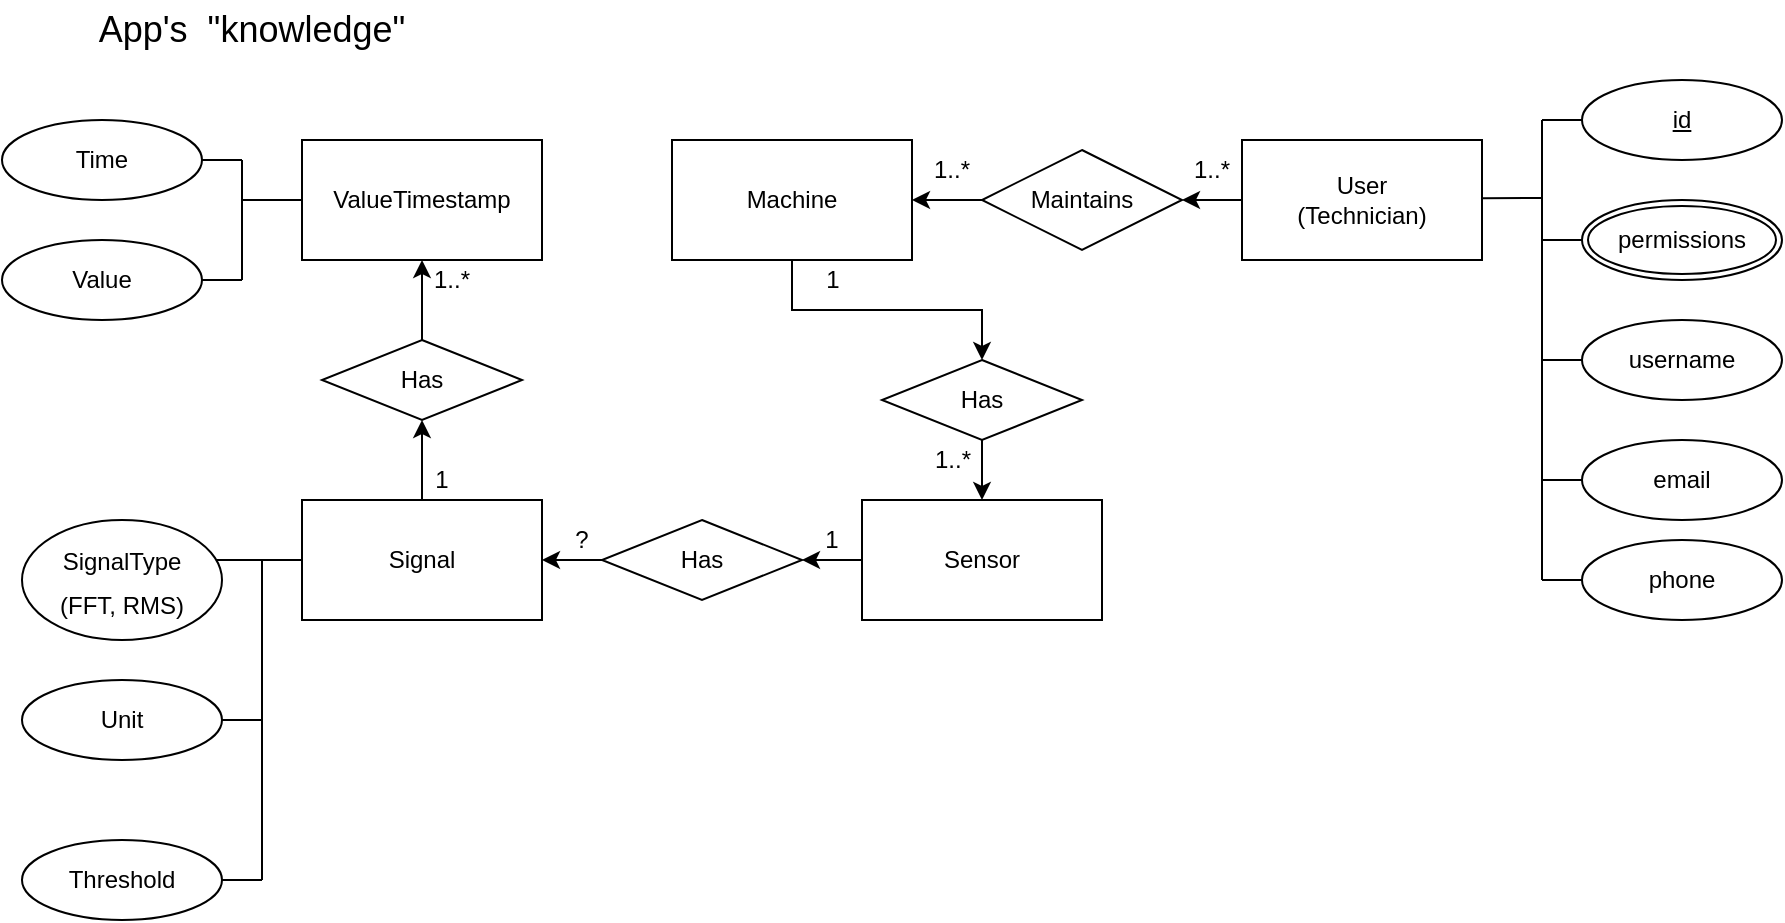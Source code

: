 <mxfile version="13.6.4" type="github">
  <diagram id="A_K9iTcbYyTkNCHJsZhD" name="Page-1">
    <mxGraphModel dx="1020" dy="614" grid="1" gridSize="10" guides="1" tooltips="1" connect="1" arrows="1" fold="1" page="1" pageScale="1" pageWidth="827" pageHeight="1169" math="0" shadow="0">
      <root>
        <mxCell id="0" />
        <mxCell id="1" parent="0" />
        <mxCell id="Ka7_JeoY7FTha2EHZpds-73" style="edgeStyle=orthogonalEdgeStyle;rounded=0;orthogonalLoop=1;jettySize=auto;html=1;exitX=0.5;exitY=1;exitDx=0;exitDy=0;entryX=0.5;entryY=0;entryDx=0;entryDy=0;" parent="1" source="Ka7_JeoY7FTha2EHZpds-1" target="Ka7_JeoY7FTha2EHZpds-28" edge="1">
          <mxGeometry relative="1" as="geometry" />
        </mxCell>
        <mxCell id="Ka7_JeoY7FTha2EHZpds-1" value="" style="rounded=0;whiteSpace=wrap;html=1;" parent="1" vertex="1">
          <mxGeometry x="385" y="100" width="120" height="60" as="geometry" />
        </mxCell>
        <mxCell id="Ka7_JeoY7FTha2EHZpds-2" value="Machine" style="text;html=1;strokeColor=none;fillColor=none;align=center;verticalAlign=middle;whiteSpace=wrap;rounded=0;" parent="1" vertex="1">
          <mxGeometry x="415" y="120" width="60" height="20" as="geometry" />
        </mxCell>
        <mxCell id="Ka7_JeoY7FTha2EHZpds-81" style="edgeStyle=orthogonalEdgeStyle;rounded=0;orthogonalLoop=1;jettySize=auto;html=1;exitX=0;exitY=0.5;exitDx=0;exitDy=0;entryX=1;entryY=0.5;entryDx=0;entryDy=0;" parent="1" source="Ka7_JeoY7FTha2EHZpds-3" target="Ka7_JeoY7FTha2EHZpds-78" edge="1">
          <mxGeometry relative="1" as="geometry" />
        </mxCell>
        <mxCell id="Ka7_JeoY7FTha2EHZpds-3" value="Sensor" style="rounded=0;whiteSpace=wrap;html=1;" parent="1" vertex="1">
          <mxGeometry x="480" y="280" width="120" height="60" as="geometry" />
        </mxCell>
        <mxCell id="Ka7_JeoY7FTha2EHZpds-5" value="1" style="text;html=1;align=center;verticalAlign=middle;resizable=0;points=[];autosize=1;" parent="1" vertex="1">
          <mxGeometry x="455" y="160" width="20" height="20" as="geometry" />
        </mxCell>
        <mxCell id="Ka7_JeoY7FTha2EHZpds-6" value="1..*" style="text;html=1;align=center;verticalAlign=middle;resizable=0;points=[];autosize=1;" parent="1" vertex="1">
          <mxGeometry x="510" y="250" width="30" height="20" as="geometry" />
        </mxCell>
        <mxCell id="Ka7_JeoY7FTha2EHZpds-18" style="edgeStyle=orthogonalEdgeStyle;rounded=0;orthogonalLoop=1;jettySize=auto;html=1;exitX=0;exitY=0.5;exitDx=0;exitDy=0;" parent="1" source="Ka7_JeoY7FTha2EHZpds-8" edge="1">
          <mxGeometry relative="1" as="geometry">
            <mxPoint x="640.0" y="130.0" as="targetPoint" />
          </mxGeometry>
        </mxCell>
        <mxCell id="Ka7_JeoY7FTha2EHZpds-8" value="" style="rounded=0;whiteSpace=wrap;html=1;" parent="1" vertex="1">
          <mxGeometry x="670" y="100" width="120" height="60" as="geometry" />
        </mxCell>
        <mxCell id="Ka7_JeoY7FTha2EHZpds-9" value="User (Technician)" style="text;html=1;strokeColor=none;fillColor=none;align=center;verticalAlign=middle;whiteSpace=wrap;rounded=0;" parent="1" vertex="1">
          <mxGeometry x="705" y="115" width="50" height="30" as="geometry" />
        </mxCell>
        <mxCell id="Ka7_JeoY7FTha2EHZpds-20" value="1..*" style="text;html=1;strokeColor=none;fillColor=none;align=center;verticalAlign=middle;whiteSpace=wrap;rounded=0;" parent="1" vertex="1">
          <mxGeometry x="505" y="105" width="40" height="20" as="geometry" />
        </mxCell>
        <mxCell id="Ka7_JeoY7FTha2EHZpds-21" value="1..*" style="text;html=1;strokeColor=none;fillColor=none;align=center;verticalAlign=middle;whiteSpace=wrap;rounded=0;" parent="1" vertex="1">
          <mxGeometry x="640" y="105" width="30" height="20" as="geometry" />
        </mxCell>
        <mxCell id="Ka7_JeoY7FTha2EHZpds-24" value="ValueTimestamp" style="whiteSpace=wrap;html=1;align=center;" parent="1" vertex="1">
          <mxGeometry x="200" y="100" width="120" height="60" as="geometry" />
        </mxCell>
        <mxCell id="Ka7_JeoY7FTha2EHZpds-80" style="edgeStyle=orthogonalEdgeStyle;rounded=0;orthogonalLoop=1;jettySize=auto;html=1;exitX=0;exitY=0.5;exitDx=0;exitDy=0;entryX=1;entryY=0.5;entryDx=0;entryDy=0;" parent="1" source="Ka7_JeoY7FTha2EHZpds-27" target="Ka7_JeoY7FTha2EHZpds-1" edge="1">
          <mxGeometry relative="1" as="geometry" />
        </mxCell>
        <mxCell id="Ka7_JeoY7FTha2EHZpds-27" value="Maintains" style="shape=rhombus;perimeter=rhombusPerimeter;whiteSpace=wrap;html=1;align=center;" parent="1" vertex="1">
          <mxGeometry x="540" y="105" width="100" height="50" as="geometry" />
        </mxCell>
        <mxCell id="Ka7_JeoY7FTha2EHZpds-72" style="edgeStyle=orthogonalEdgeStyle;rounded=0;orthogonalLoop=1;jettySize=auto;html=1;exitX=0.5;exitY=1;exitDx=0;exitDy=0;entryX=0.5;entryY=0;entryDx=0;entryDy=0;" parent="1" source="Ka7_JeoY7FTha2EHZpds-28" target="Ka7_JeoY7FTha2EHZpds-3" edge="1">
          <mxGeometry relative="1" as="geometry" />
        </mxCell>
        <mxCell id="Ka7_JeoY7FTha2EHZpds-28" value="Has" style="shape=rhombus;perimeter=rhombusPerimeter;whiteSpace=wrap;html=1;align=center;" parent="1" vertex="1">
          <mxGeometry x="490" y="210" width="100" height="40" as="geometry" />
        </mxCell>
        <mxCell id="Ka7_JeoY7FTha2EHZpds-34" value="App&#39;s &amp;nbsp;&quot;knowledge&quot;" style="text;html=1;strokeColor=none;fillColor=none;align=center;verticalAlign=middle;whiteSpace=wrap;rounded=0;fontSize=18;" parent="1" vertex="1">
          <mxGeometry x="80" y="30" width="190" height="30" as="geometry" />
        </mxCell>
        <mxCell id="Ka7_JeoY7FTha2EHZpds-38" value="email" style="ellipse;whiteSpace=wrap;html=1;align=center;" parent="1" vertex="1">
          <mxGeometry x="840" y="250" width="100" height="40" as="geometry" />
        </mxCell>
        <mxCell id="Ka7_JeoY7FTha2EHZpds-39" value="id" style="ellipse;whiteSpace=wrap;html=1;align=center;fontStyle=4;" parent="1" vertex="1">
          <mxGeometry x="840" y="70" width="100" height="40" as="geometry" />
        </mxCell>
        <mxCell id="Ka7_JeoY7FTha2EHZpds-42" value="phone" style="ellipse;whiteSpace=wrap;html=1;align=center;" parent="1" vertex="1">
          <mxGeometry x="840" y="300" width="100" height="40" as="geometry" />
        </mxCell>
        <mxCell id="Ka7_JeoY7FTha2EHZpds-43" value="permissions" style="ellipse;shape=doubleEllipse;margin=3;whiteSpace=wrap;html=1;align=center;" parent="1" vertex="1">
          <mxGeometry x="840" y="130" width="100" height="40" as="geometry" />
        </mxCell>
        <mxCell id="Ka7_JeoY7FTha2EHZpds-48" value="" style="endArrow=none;html=1;rounded=0;" parent="1" edge="1">
          <mxGeometry relative="1" as="geometry">
            <mxPoint x="790" y="129.17" as="sourcePoint" />
            <mxPoint x="820" y="129" as="targetPoint" />
          </mxGeometry>
        </mxCell>
        <mxCell id="Ka7_JeoY7FTha2EHZpds-49" value="" style="endArrow=none;html=1;" parent="1" edge="1">
          <mxGeometry width="50" height="50" relative="1" as="geometry">
            <mxPoint x="820" y="320" as="sourcePoint" />
            <mxPoint x="820" y="90" as="targetPoint" />
          </mxGeometry>
        </mxCell>
        <mxCell id="Ka7_JeoY7FTha2EHZpds-50" value="" style="endArrow=none;html=1;entryX=0;entryY=0.5;entryDx=0;entryDy=0;" parent="1" target="Ka7_JeoY7FTha2EHZpds-42" edge="1">
          <mxGeometry width="50" height="50" relative="1" as="geometry">
            <mxPoint x="820" y="320" as="sourcePoint" />
            <mxPoint x="860" y="340" as="targetPoint" />
          </mxGeometry>
        </mxCell>
        <mxCell id="Ka7_JeoY7FTha2EHZpds-51" value="" style="endArrow=none;html=1;entryX=0;entryY=0.5;entryDx=0;entryDy=0;" parent="1" target="Ka7_JeoY7FTha2EHZpds-43" edge="1">
          <mxGeometry width="50" height="50" relative="1" as="geometry">
            <mxPoint x="820" y="150" as="sourcePoint" />
            <mxPoint x="750" y="270" as="targetPoint" />
          </mxGeometry>
        </mxCell>
        <mxCell id="Ka7_JeoY7FTha2EHZpds-52" value="" style="endArrow=none;html=1;entryX=0;entryY=0.5;entryDx=0;entryDy=0;" parent="1" target="Ka7_JeoY7FTha2EHZpds-38" edge="1">
          <mxGeometry width="50" height="50" relative="1" as="geometry">
            <mxPoint x="820" y="270" as="sourcePoint" />
            <mxPoint x="770" y="245" as="targetPoint" />
          </mxGeometry>
        </mxCell>
        <mxCell id="Ka7_JeoY7FTha2EHZpds-53" value="" style="endArrow=none;html=1;entryX=0;entryY=0.5;entryDx=0;entryDy=0;" parent="1" edge="1">
          <mxGeometry width="50" height="50" relative="1" as="geometry">
            <mxPoint x="820" y="210" as="sourcePoint" />
            <mxPoint x="840" y="210" as="targetPoint" />
          </mxGeometry>
        </mxCell>
        <mxCell id="Ka7_JeoY7FTha2EHZpds-54" value="" style="endArrow=none;html=1;entryX=0;entryY=0.5;entryDx=0;entryDy=0;" parent="1" target="Ka7_JeoY7FTha2EHZpds-39" edge="1">
          <mxGeometry width="50" height="50" relative="1" as="geometry">
            <mxPoint x="820" y="90" as="sourcePoint" />
            <mxPoint x="827" y="25" as="targetPoint" />
          </mxGeometry>
        </mxCell>
        <mxCell id="Ka7_JeoY7FTha2EHZpds-59" value="Time" style="ellipse;whiteSpace=wrap;html=1;align=center;" parent="1" vertex="1">
          <mxGeometry x="50" y="90" width="100" height="40" as="geometry" />
        </mxCell>
        <mxCell id="Ka7_JeoY7FTha2EHZpds-61" value="Value" style="ellipse;whiteSpace=wrap;html=1;align=center;" parent="1" vertex="1">
          <mxGeometry x="50" y="150" width="100" height="40" as="geometry" />
        </mxCell>
        <mxCell id="Ka7_JeoY7FTha2EHZpds-62" value="Unit" style="ellipse;whiteSpace=wrap;html=1;align=center;" parent="1" vertex="1">
          <mxGeometry x="60" y="370" width="100" height="40" as="geometry" />
        </mxCell>
        <mxCell id="Ka7_JeoY7FTha2EHZpds-63" value="" style="endArrow=none;html=1;rounded=0;" parent="1" edge="1">
          <mxGeometry relative="1" as="geometry">
            <mxPoint x="170" y="130" as="sourcePoint" />
            <mxPoint x="200" y="130" as="targetPoint" />
          </mxGeometry>
        </mxCell>
        <mxCell id="Ka7_JeoY7FTha2EHZpds-64" value="" style="endArrow=none;html=1;" parent="1" edge="1">
          <mxGeometry width="50" height="50" relative="1" as="geometry">
            <mxPoint x="150" y="110" as="sourcePoint" />
            <mxPoint x="170" y="110" as="targetPoint" />
          </mxGeometry>
        </mxCell>
        <mxCell id="Ka7_JeoY7FTha2EHZpds-65" value="" style="endArrow=none;html=1;exitX=1;exitY=0.5;exitDx=0;exitDy=0;" parent="1" source="Ka7_JeoY7FTha2EHZpds-62" edge="1">
          <mxGeometry width="50" height="50" relative="1" as="geometry">
            <mxPoint x="230" y="310" as="sourcePoint" />
            <mxPoint x="180" y="390" as="targetPoint" />
          </mxGeometry>
        </mxCell>
        <mxCell id="Ka7_JeoY7FTha2EHZpds-66" value="" style="endArrow=none;html=1;" parent="1" edge="1">
          <mxGeometry width="50" height="50" relative="1" as="geometry">
            <mxPoint x="180" y="470" as="sourcePoint" />
            <mxPoint x="180" y="310" as="targetPoint" />
          </mxGeometry>
        </mxCell>
        <mxCell id="Ka7_JeoY7FTha2EHZpds-67" value="" style="endArrow=none;html=1;exitX=1;exitY=0.5;exitDx=0;exitDy=0;" parent="1" source="Ka7_JeoY7FTha2EHZpds-61" edge="1">
          <mxGeometry width="50" height="50" relative="1" as="geometry">
            <mxPoint x="340" y="270" as="sourcePoint" />
            <mxPoint x="170" y="170" as="targetPoint" />
          </mxGeometry>
        </mxCell>
        <mxCell id="Ka7_JeoY7FTha2EHZpds-71" value="username" style="ellipse;whiteSpace=wrap;html=1;align=center;" parent="1" vertex="1">
          <mxGeometry x="840" y="190" width="100" height="40" as="geometry" />
        </mxCell>
        <mxCell id="Ka7_JeoY7FTha2EHZpds-77" style="edgeStyle=orthogonalEdgeStyle;rounded=0;orthogonalLoop=1;jettySize=auto;html=1;exitX=0.5;exitY=0;exitDx=0;exitDy=0;entryX=0.5;entryY=1;entryDx=0;entryDy=0;" parent="1" source="Ka7_JeoY7FTha2EHZpds-74" target="Ka7_JeoY7FTha2EHZpds-75" edge="1">
          <mxGeometry relative="1" as="geometry" />
        </mxCell>
        <mxCell id="Ka7_JeoY7FTha2EHZpds-74" value="Signal" style="rounded=0;whiteSpace=wrap;html=1;" parent="1" vertex="1">
          <mxGeometry x="200" y="280" width="120" height="60" as="geometry" />
        </mxCell>
        <mxCell id="Ka7_JeoY7FTha2EHZpds-76" style="edgeStyle=orthogonalEdgeStyle;rounded=0;orthogonalLoop=1;jettySize=auto;html=1;exitX=0.5;exitY=0;exitDx=0;exitDy=0;entryX=0.5;entryY=1;entryDx=0;entryDy=0;" parent="1" source="Ka7_JeoY7FTha2EHZpds-75" target="Ka7_JeoY7FTha2EHZpds-24" edge="1">
          <mxGeometry relative="1" as="geometry" />
        </mxCell>
        <mxCell id="Ka7_JeoY7FTha2EHZpds-75" value="Has" style="shape=rhombus;perimeter=rhombusPerimeter;whiteSpace=wrap;html=1;align=center;" parent="1" vertex="1">
          <mxGeometry x="210" y="200" width="100" height="40" as="geometry" />
        </mxCell>
        <mxCell id="Ka7_JeoY7FTha2EHZpds-82" style="edgeStyle=orthogonalEdgeStyle;rounded=0;orthogonalLoop=1;jettySize=auto;html=1;exitX=0;exitY=0.5;exitDx=0;exitDy=0;entryX=1;entryY=0.5;entryDx=0;entryDy=0;" parent="1" source="Ka7_JeoY7FTha2EHZpds-78" target="Ka7_JeoY7FTha2EHZpds-74" edge="1">
          <mxGeometry relative="1" as="geometry">
            <mxPoint x="330" y="310" as="targetPoint" />
          </mxGeometry>
        </mxCell>
        <mxCell id="Ka7_JeoY7FTha2EHZpds-78" value="Has" style="shape=rhombus;perimeter=rhombusPerimeter;whiteSpace=wrap;html=1;align=center;" parent="1" vertex="1">
          <mxGeometry x="350" y="290" width="100" height="40" as="geometry" />
        </mxCell>
        <mxCell id="Ka7_JeoY7FTha2EHZpds-84" value="?" style="text;html=1;strokeColor=none;fillColor=none;align=center;verticalAlign=middle;whiteSpace=wrap;rounded=0;" parent="1" vertex="1">
          <mxGeometry x="320" y="290" width="40" height="20" as="geometry" />
        </mxCell>
        <mxCell id="Ka7_JeoY7FTha2EHZpds-85" value="1" style="text;html=1;strokeColor=none;fillColor=none;align=center;verticalAlign=middle;whiteSpace=wrap;rounded=0;" parent="1" vertex="1">
          <mxGeometry x="450" y="290" width="30" height="20" as="geometry" />
        </mxCell>
        <mxCell id="Ka7_JeoY7FTha2EHZpds-86" value="1" style="text;html=1;strokeColor=none;fillColor=none;align=center;verticalAlign=middle;whiteSpace=wrap;rounded=0;" parent="1" vertex="1">
          <mxGeometry x="260" y="260" width="20" height="20" as="geometry" />
        </mxCell>
        <mxCell id="Ka7_JeoY7FTha2EHZpds-87" value="1..*" style="text;html=1;strokeColor=none;fillColor=none;align=center;verticalAlign=middle;whiteSpace=wrap;rounded=0;" parent="1" vertex="1">
          <mxGeometry x="260" y="160" width="30" height="20" as="geometry" />
        </mxCell>
        <mxCell id="Ka7_JeoY7FTha2EHZpds-88" value="" style="endArrow=none;html=1;fontSize=18;entryX=0;entryY=0.5;entryDx=0;entryDy=0;" parent="1" target="Ka7_JeoY7FTha2EHZpds-74" edge="1">
          <mxGeometry width="50" height="50" relative="1" as="geometry">
            <mxPoint x="150" y="310" as="sourcePoint" />
            <mxPoint x="120" y="290" as="targetPoint" />
          </mxGeometry>
        </mxCell>
        <mxCell id="Ka7_JeoY7FTha2EHZpds-89" value="&lt;span style=&quot;font-size: 12px&quot;&gt;SignalType&lt;br&gt;(FFT, RMS)&lt;br&gt;&lt;/span&gt;" style="ellipse;whiteSpace=wrap;html=1;align=center;fontSize=18;" parent="1" vertex="1">
          <mxGeometry x="60" y="290" width="100" height="60" as="geometry" />
        </mxCell>
        <mxCell id="Rr89790ZREREWkD3iGmF-1" value="" style="endArrow=none;html=1;" edge="1" parent="1">
          <mxGeometry width="50" height="50" relative="1" as="geometry">
            <mxPoint x="170" y="170" as="sourcePoint" />
            <mxPoint x="170" y="110" as="targetPoint" />
          </mxGeometry>
        </mxCell>
        <mxCell id="Rr89790ZREREWkD3iGmF-2" value="" style="endArrow=none;html=1;entryX=1;entryY=0.5;entryDx=0;entryDy=0;" edge="1" parent="1" target="Rr89790ZREREWkD3iGmF-3">
          <mxGeometry width="50" height="50" relative="1" as="geometry">
            <mxPoint x="180" y="470" as="sourcePoint" />
            <mxPoint x="251" y="389.5" as="targetPoint" />
          </mxGeometry>
        </mxCell>
        <mxCell id="Rr89790ZREREWkD3iGmF-3" value="Threshold" style="ellipse;whiteSpace=wrap;html=1;align=center;" vertex="1" parent="1">
          <mxGeometry x="60" y="450" width="100" height="40" as="geometry" />
        </mxCell>
      </root>
    </mxGraphModel>
  </diagram>
</mxfile>
